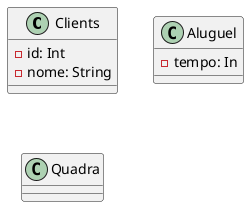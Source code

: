 @startuml ginasio
class Clients {
  - id: Int
  - nome: String
}

class Aluguel {
  - tempo: In
}

class Quadra {

}
@enduml